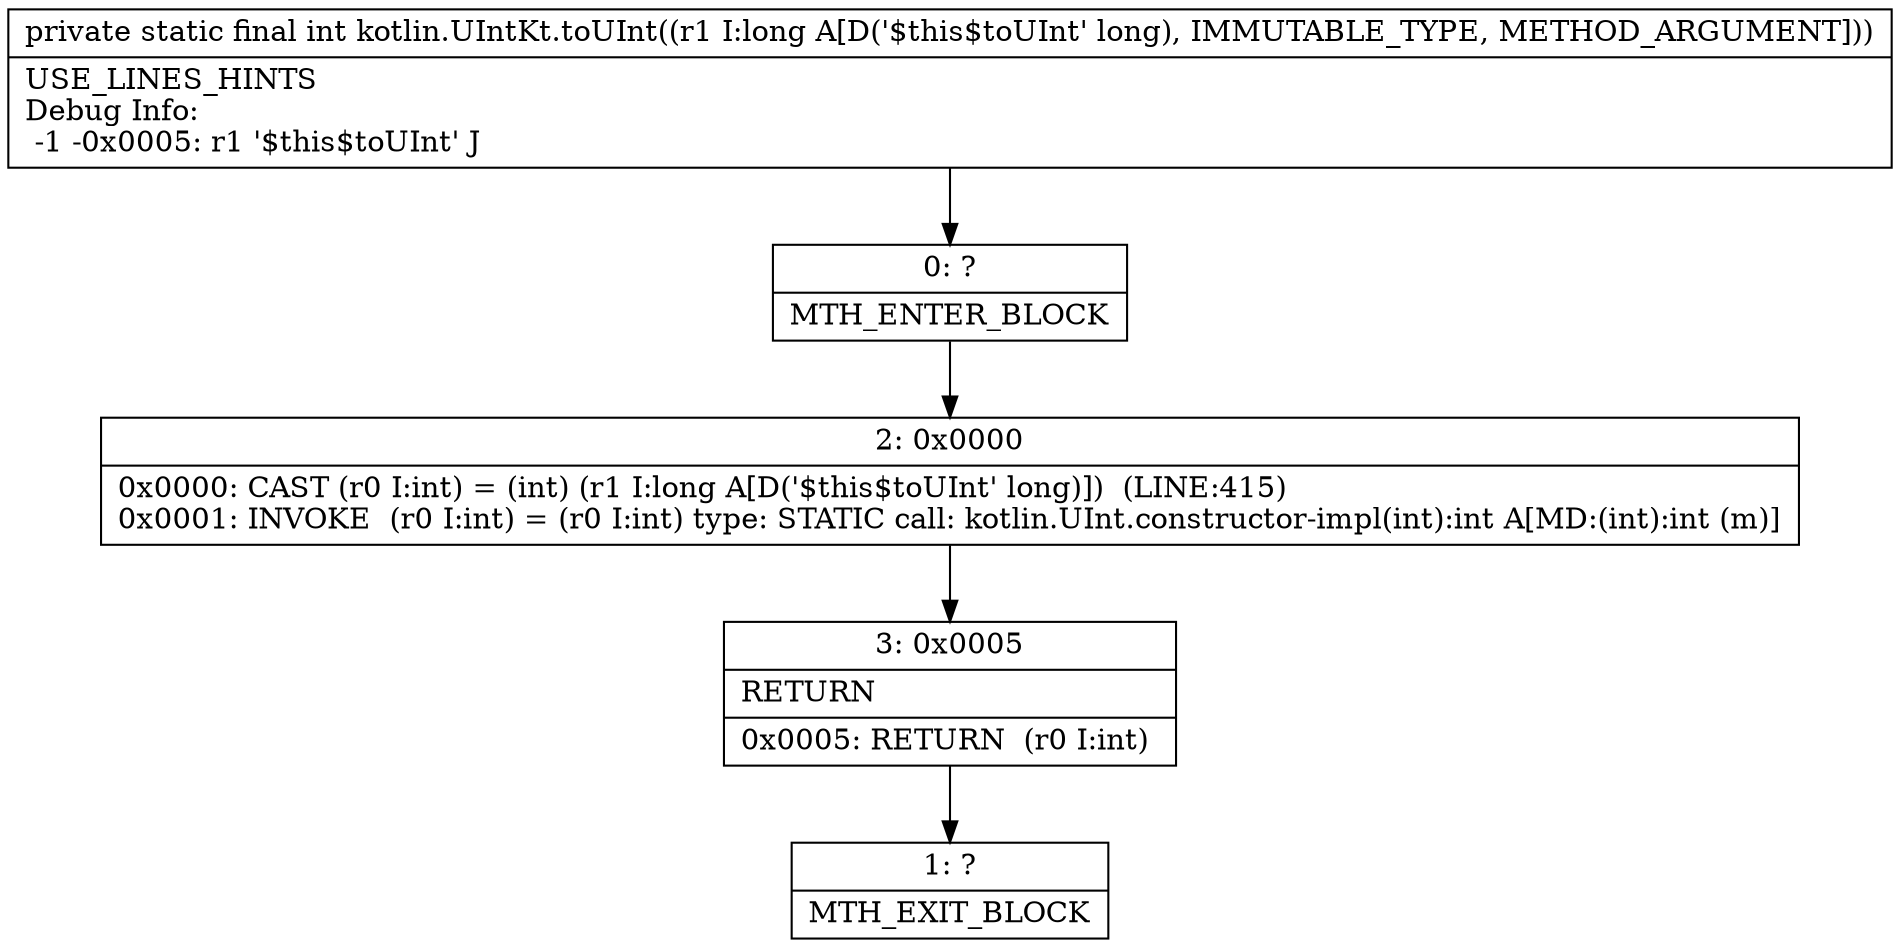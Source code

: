 digraph "CFG forkotlin.UIntKt.toUInt(J)I" {
Node_0 [shape=record,label="{0\:\ ?|MTH_ENTER_BLOCK\l}"];
Node_2 [shape=record,label="{2\:\ 0x0000|0x0000: CAST (r0 I:int) = (int) (r1 I:long A[D('$this$toUInt' long)])  (LINE:415)\l0x0001: INVOKE  (r0 I:int) = (r0 I:int) type: STATIC call: kotlin.UInt.constructor\-impl(int):int A[MD:(int):int (m)]\l}"];
Node_3 [shape=record,label="{3\:\ 0x0005|RETURN\l|0x0005: RETURN  (r0 I:int) \l}"];
Node_1 [shape=record,label="{1\:\ ?|MTH_EXIT_BLOCK\l}"];
MethodNode[shape=record,label="{private static final int kotlin.UIntKt.toUInt((r1 I:long A[D('$this$toUInt' long), IMMUTABLE_TYPE, METHOD_ARGUMENT]))  | USE_LINES_HINTS\lDebug Info:\l  \-1 \-0x0005: r1 '$this$toUInt' J\l}"];
MethodNode -> Node_0;Node_0 -> Node_2;
Node_2 -> Node_3;
Node_3 -> Node_1;
}

